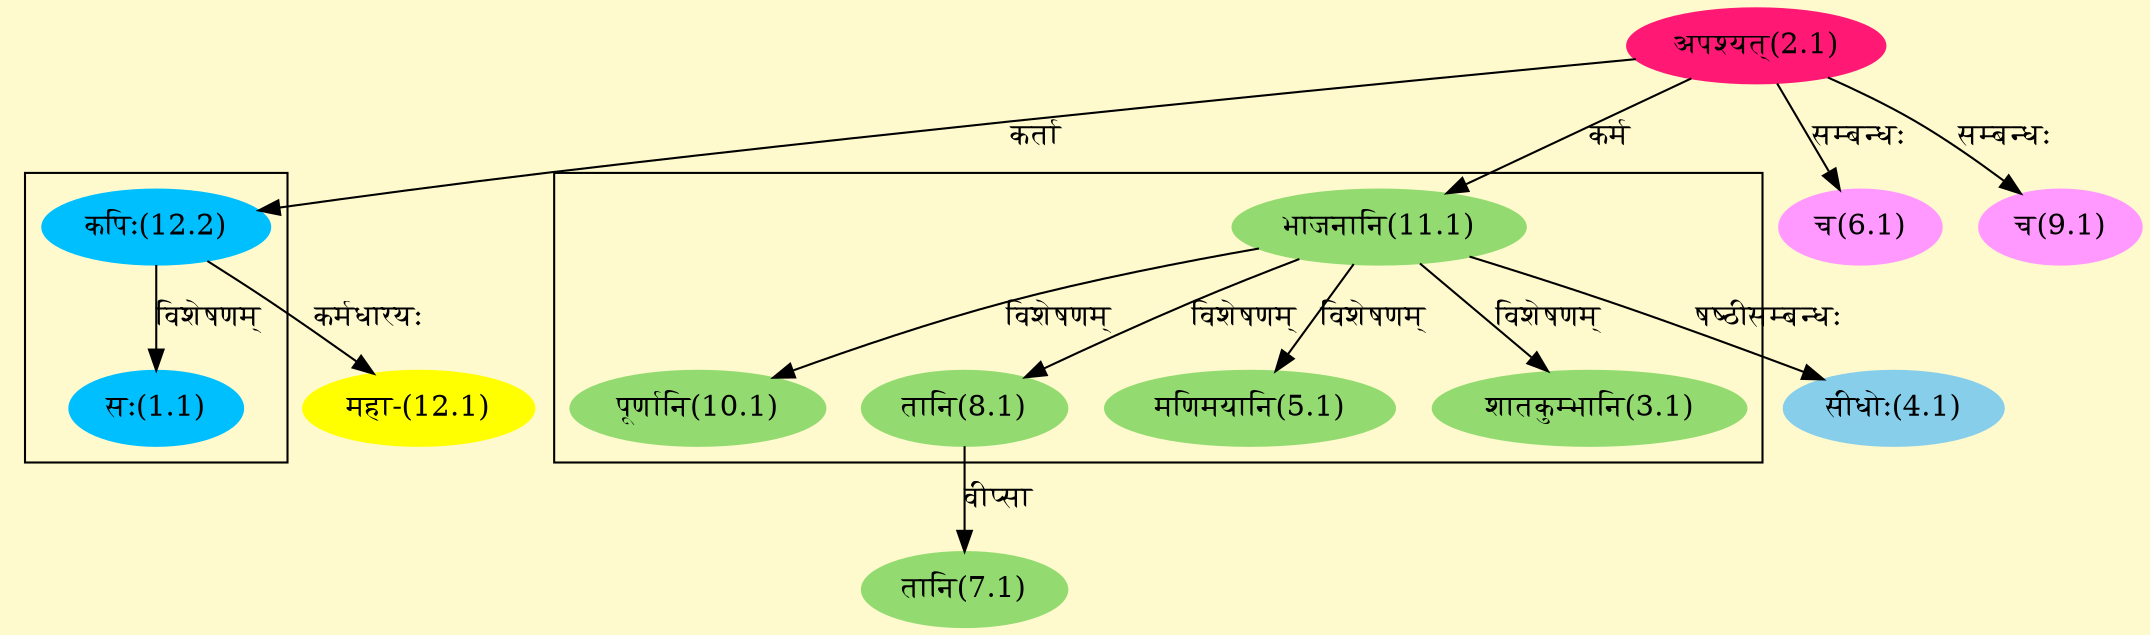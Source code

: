 digraph G{
rankdir=BT;
 compound=true;
 bgcolor="lemonchiffon1";

subgraph cluster_1{
Node1_1 [style=filled, color="#00BFFF" label = "सः(1.1)"]
Node12_2 [style=filled, color="#00BFFF" label = "कपिः(12.2)"]

}

subgraph cluster_2{
Node3_1 [style=filled, color="#93DB70" label = "शातकुम्भानि(3.1)"]
Node11_1 [style=filled, color="#93DB70" label = "भाजनानि(11.1)"]
Node5_1 [style=filled, color="#93DB70" label = "मणिमयानि(5.1)"]
Node8_1 [style=filled, color="#93DB70" label = "तानि(8.1)"]
Node10_1 [style=filled, color="#93DB70" label = "पूर्णानि(10.1)"]

}
Node2_1 [style=filled, color="#FF1975" label = "अपश्यत्(2.1)"]
Node [style=filled, color="" label = "()"]
Node4_1 [style=filled, color="#87CEEB" label = "सीधोः(4.1)"]
Node11_1 [style=filled, color="#93DB70" label = "भाजनानि(11.1)"]
Node6_1 [style=filled, color="#FF99FF" label = "च(6.1)"]
Node7_1 [style=filled, color="#93DB70" label = "तानि(7.1)"]
Node8_1 [style=filled, color="#93DB70" label = "तानि(8.1)"]
Node9_1 [style=filled, color="#FF99FF" label = "च(9.1)"]
Node12_1 [style=filled, color="#FFFF00" label = "महा-(12.1)"]
Node12_2 [style=filled, color="#00BFFF" label = "कपिः(12.2)"]
/* Start of Relations section */

Node1_1 -> Node12_2 [  label="विशेषणम्"  dir="back" ]
Node3_1 -> Node11_1 [  label="विशेषणम्"  dir="back" ]
Node4_1 -> Node11_1 [  label="षष्ठीसम्बन्धः"  dir="back" ]
Node5_1 -> Node11_1 [  label="विशेषणम्"  dir="back" ]
Node6_1 -> Node2_1 [  label="सम्बन्धः"  dir="back" ]
Node7_1 -> Node8_1 [  label="वीप्सा"  dir="back" ]
Node8_1 -> Node11_1 [  label="विशेषणम्"  dir="back" ]
Node9_1 -> Node2_1 [  label="सम्बन्धः"  dir="back" ]
Node10_1 -> Node11_1 [  label="विशेषणम्"  dir="back" ]
Node11_1 -> Node2_1 [  label="कर्म"  dir="back" ]
Node12_1 -> Node12_2 [  label="कर्मधारयः"  dir="back" ]
Node12_2 -> Node2_1 [  label="कर्ता"  dir="back" ]
}
